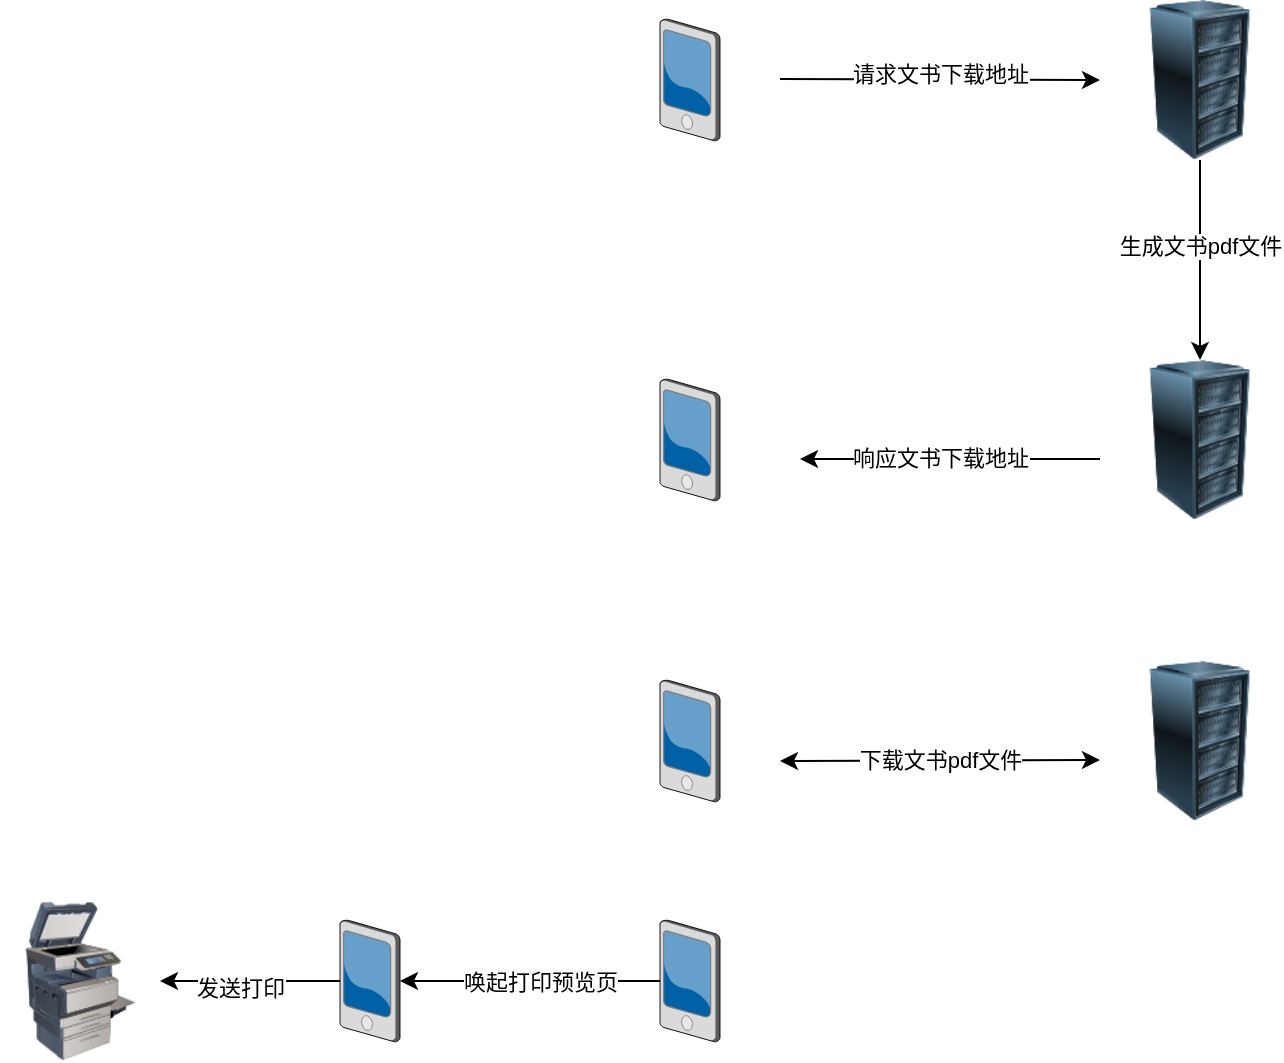 <mxfile version="22.1.18" type="github">
  <diagram name="第 1 页" id="4Z4vOjG33hLCItT1rQMN">
    <mxGraphModel dx="954" dy="581" grid="1" gridSize="10" guides="1" tooltips="1" connect="1" arrows="1" fold="1" page="1" pageScale="1" pageWidth="827" pageHeight="1169" math="0" shadow="0">
      <root>
        <mxCell id="0" />
        <mxCell id="1" parent="0" />
        <mxCell id="C9_ZeGXNqVljK5FA-xq8-1" value="" style="verticalLabelPosition=bottom;sketch=0;aspect=fixed;html=1;verticalAlign=top;strokeColor=none;align=center;outlineConnect=0;shape=mxgraph.citrix.pda;" vertex="1" parent="1">
          <mxGeometry x="360" y="119.5" width="30" height="61" as="geometry" />
        </mxCell>
        <mxCell id="C9_ZeGXNqVljK5FA-xq8-7" value="" style="edgeStyle=orthogonalEdgeStyle;rounded=0;orthogonalLoop=1;jettySize=auto;html=1;" edge="1" parent="1" source="C9_ZeGXNqVljK5FA-xq8-2" target="C9_ZeGXNqVljK5FA-xq8-6">
          <mxGeometry relative="1" as="geometry" />
        </mxCell>
        <mxCell id="C9_ZeGXNqVljK5FA-xq8-8" value="生成文书pdf文件" style="edgeLabel;html=1;align=center;verticalAlign=middle;resizable=0;points=[];" vertex="1" connectable="0" parent="C9_ZeGXNqVljK5FA-xq8-7">
          <mxGeometry x="-0.14" relative="1" as="geometry">
            <mxPoint as="offset" />
          </mxGeometry>
        </mxCell>
        <mxCell id="C9_ZeGXNqVljK5FA-xq8-2" value="" style="image;html=1;image=img/lib/clip_art/computers/Server_Rack_128x128.png" vertex="1" parent="1">
          <mxGeometry x="590" y="110" width="80" height="80" as="geometry" />
        </mxCell>
        <mxCell id="C9_ZeGXNqVljK5FA-xq8-3" value="" style="image;html=1;image=img/lib/clip_art/computers/Printer_Commercial_128x128.png" vertex="1" parent="1">
          <mxGeometry x="30" y="560.5" width="80" height="80" as="geometry" />
        </mxCell>
        <mxCell id="C9_ZeGXNqVljK5FA-xq8-4" value="" style="endArrow=classic;html=1;rounded=0;" edge="1" parent="1">
          <mxGeometry width="50" height="50" relative="1" as="geometry">
            <mxPoint x="420" y="149.5" as="sourcePoint" />
            <mxPoint x="580" y="150" as="targetPoint" />
          </mxGeometry>
        </mxCell>
        <mxCell id="C9_ZeGXNqVljK5FA-xq8-5" value="请求文书下载地址" style="edgeLabel;html=1;align=center;verticalAlign=middle;resizable=0;points=[];" vertex="1" connectable="0" parent="C9_ZeGXNqVljK5FA-xq8-4">
          <mxGeometry x="-0.363" y="3" relative="1" as="geometry">
            <mxPoint x="29" as="offset" />
          </mxGeometry>
        </mxCell>
        <mxCell id="C9_ZeGXNqVljK5FA-xq8-6" value="" style="image;html=1;image=img/lib/clip_art/computers/Server_Rack_128x128.png" vertex="1" parent="1">
          <mxGeometry x="590" y="290" width="80" height="80" as="geometry" />
        </mxCell>
        <mxCell id="C9_ZeGXNqVljK5FA-xq8-9" value="" style="verticalLabelPosition=bottom;sketch=0;aspect=fixed;html=1;verticalAlign=top;strokeColor=none;align=center;outlineConnect=0;shape=mxgraph.citrix.pda;" vertex="1" parent="1">
          <mxGeometry x="360" y="299.5" width="30" height="61" as="geometry" />
        </mxCell>
        <mxCell id="C9_ZeGXNqVljK5FA-xq8-10" value="" style="endArrow=classic;html=1;rounded=0;" edge="1" parent="1">
          <mxGeometry width="50" height="50" relative="1" as="geometry">
            <mxPoint x="580" y="339.5" as="sourcePoint" />
            <mxPoint x="430" y="339.5" as="targetPoint" />
          </mxGeometry>
        </mxCell>
        <mxCell id="C9_ZeGXNqVljK5FA-xq8-11" value="响应文书下载地址" style="edgeLabel;html=1;align=center;verticalAlign=middle;resizable=0;points=[];" vertex="1" connectable="0" parent="C9_ZeGXNqVljK5FA-xq8-10">
          <mxGeometry x="0.307" y="-1" relative="1" as="geometry">
            <mxPoint x="18" as="offset" />
          </mxGeometry>
        </mxCell>
        <mxCell id="C9_ZeGXNqVljK5FA-xq8-12" value="" style="verticalLabelPosition=bottom;sketch=0;aspect=fixed;html=1;verticalAlign=top;strokeColor=none;align=center;outlineConnect=0;shape=mxgraph.citrix.pda;" vertex="1" parent="1">
          <mxGeometry x="360" y="450" width="30" height="61" as="geometry" />
        </mxCell>
        <mxCell id="C9_ZeGXNqVljK5FA-xq8-13" value="" style="image;html=1;image=img/lib/clip_art/computers/Server_Rack_128x128.png" vertex="1" parent="1">
          <mxGeometry x="590" y="440.5" width="80" height="80" as="geometry" />
        </mxCell>
        <mxCell id="C9_ZeGXNqVljK5FA-xq8-16" value="" style="endArrow=classic;startArrow=classic;html=1;rounded=0;" edge="1" parent="1">
          <mxGeometry width="50" height="50" relative="1" as="geometry">
            <mxPoint x="420" y="490.5" as="sourcePoint" />
            <mxPoint x="580" y="490" as="targetPoint" />
          </mxGeometry>
        </mxCell>
        <mxCell id="C9_ZeGXNqVljK5FA-xq8-17" value="下载文书pdf文件" style="edgeLabel;html=1;align=center;verticalAlign=middle;resizable=0;points=[];" vertex="1" connectable="0" parent="C9_ZeGXNqVljK5FA-xq8-16">
          <mxGeometry x="-0.475" y="1" relative="1" as="geometry">
            <mxPoint x="38" as="offset" />
          </mxGeometry>
        </mxCell>
        <mxCell id="C9_ZeGXNqVljK5FA-xq8-20" value="" style="edgeStyle=orthogonalEdgeStyle;rounded=0;orthogonalLoop=1;jettySize=auto;html=1;" edge="1" parent="1" source="C9_ZeGXNqVljK5FA-xq8-18" target="C9_ZeGXNqVljK5FA-xq8-19">
          <mxGeometry relative="1" as="geometry">
            <mxPoint x="280" y="600.5" as="targetPoint" />
          </mxGeometry>
        </mxCell>
        <mxCell id="C9_ZeGXNqVljK5FA-xq8-21" value="唤起打印预览页" style="edgeLabel;html=1;align=center;verticalAlign=middle;resizable=0;points=[];" vertex="1" connectable="0" parent="C9_ZeGXNqVljK5FA-xq8-20">
          <mxGeometry x="0.169" relative="1" as="geometry">
            <mxPoint x="16" as="offset" />
          </mxGeometry>
        </mxCell>
        <mxCell id="C9_ZeGXNqVljK5FA-xq8-18" value="" style="verticalLabelPosition=bottom;sketch=0;aspect=fixed;html=1;verticalAlign=top;strokeColor=none;align=center;outlineConnect=0;shape=mxgraph.citrix.pda;" vertex="1" parent="1">
          <mxGeometry x="360" y="570" width="30" height="61" as="geometry" />
        </mxCell>
        <mxCell id="C9_ZeGXNqVljK5FA-xq8-22" value="" style="edgeStyle=orthogonalEdgeStyle;rounded=0;orthogonalLoop=1;jettySize=auto;html=1;" edge="1" parent="1" source="C9_ZeGXNqVljK5FA-xq8-19" target="C9_ZeGXNqVljK5FA-xq8-3">
          <mxGeometry relative="1" as="geometry" />
        </mxCell>
        <mxCell id="C9_ZeGXNqVljK5FA-xq8-23" value="发送打印" style="edgeLabel;html=1;align=center;verticalAlign=middle;resizable=0;points=[];" vertex="1" connectable="0" parent="C9_ZeGXNqVljK5FA-xq8-22">
          <mxGeometry x="0.111" y="3" relative="1" as="geometry">
            <mxPoint as="offset" />
          </mxGeometry>
        </mxCell>
        <mxCell id="C9_ZeGXNqVljK5FA-xq8-19" value="" style="verticalLabelPosition=bottom;sketch=0;aspect=fixed;html=1;verticalAlign=top;strokeColor=none;align=center;outlineConnect=0;shape=mxgraph.citrix.pda;" vertex="1" parent="1">
          <mxGeometry x="200" y="570" width="30" height="61" as="geometry" />
        </mxCell>
      </root>
    </mxGraphModel>
  </diagram>
</mxfile>
